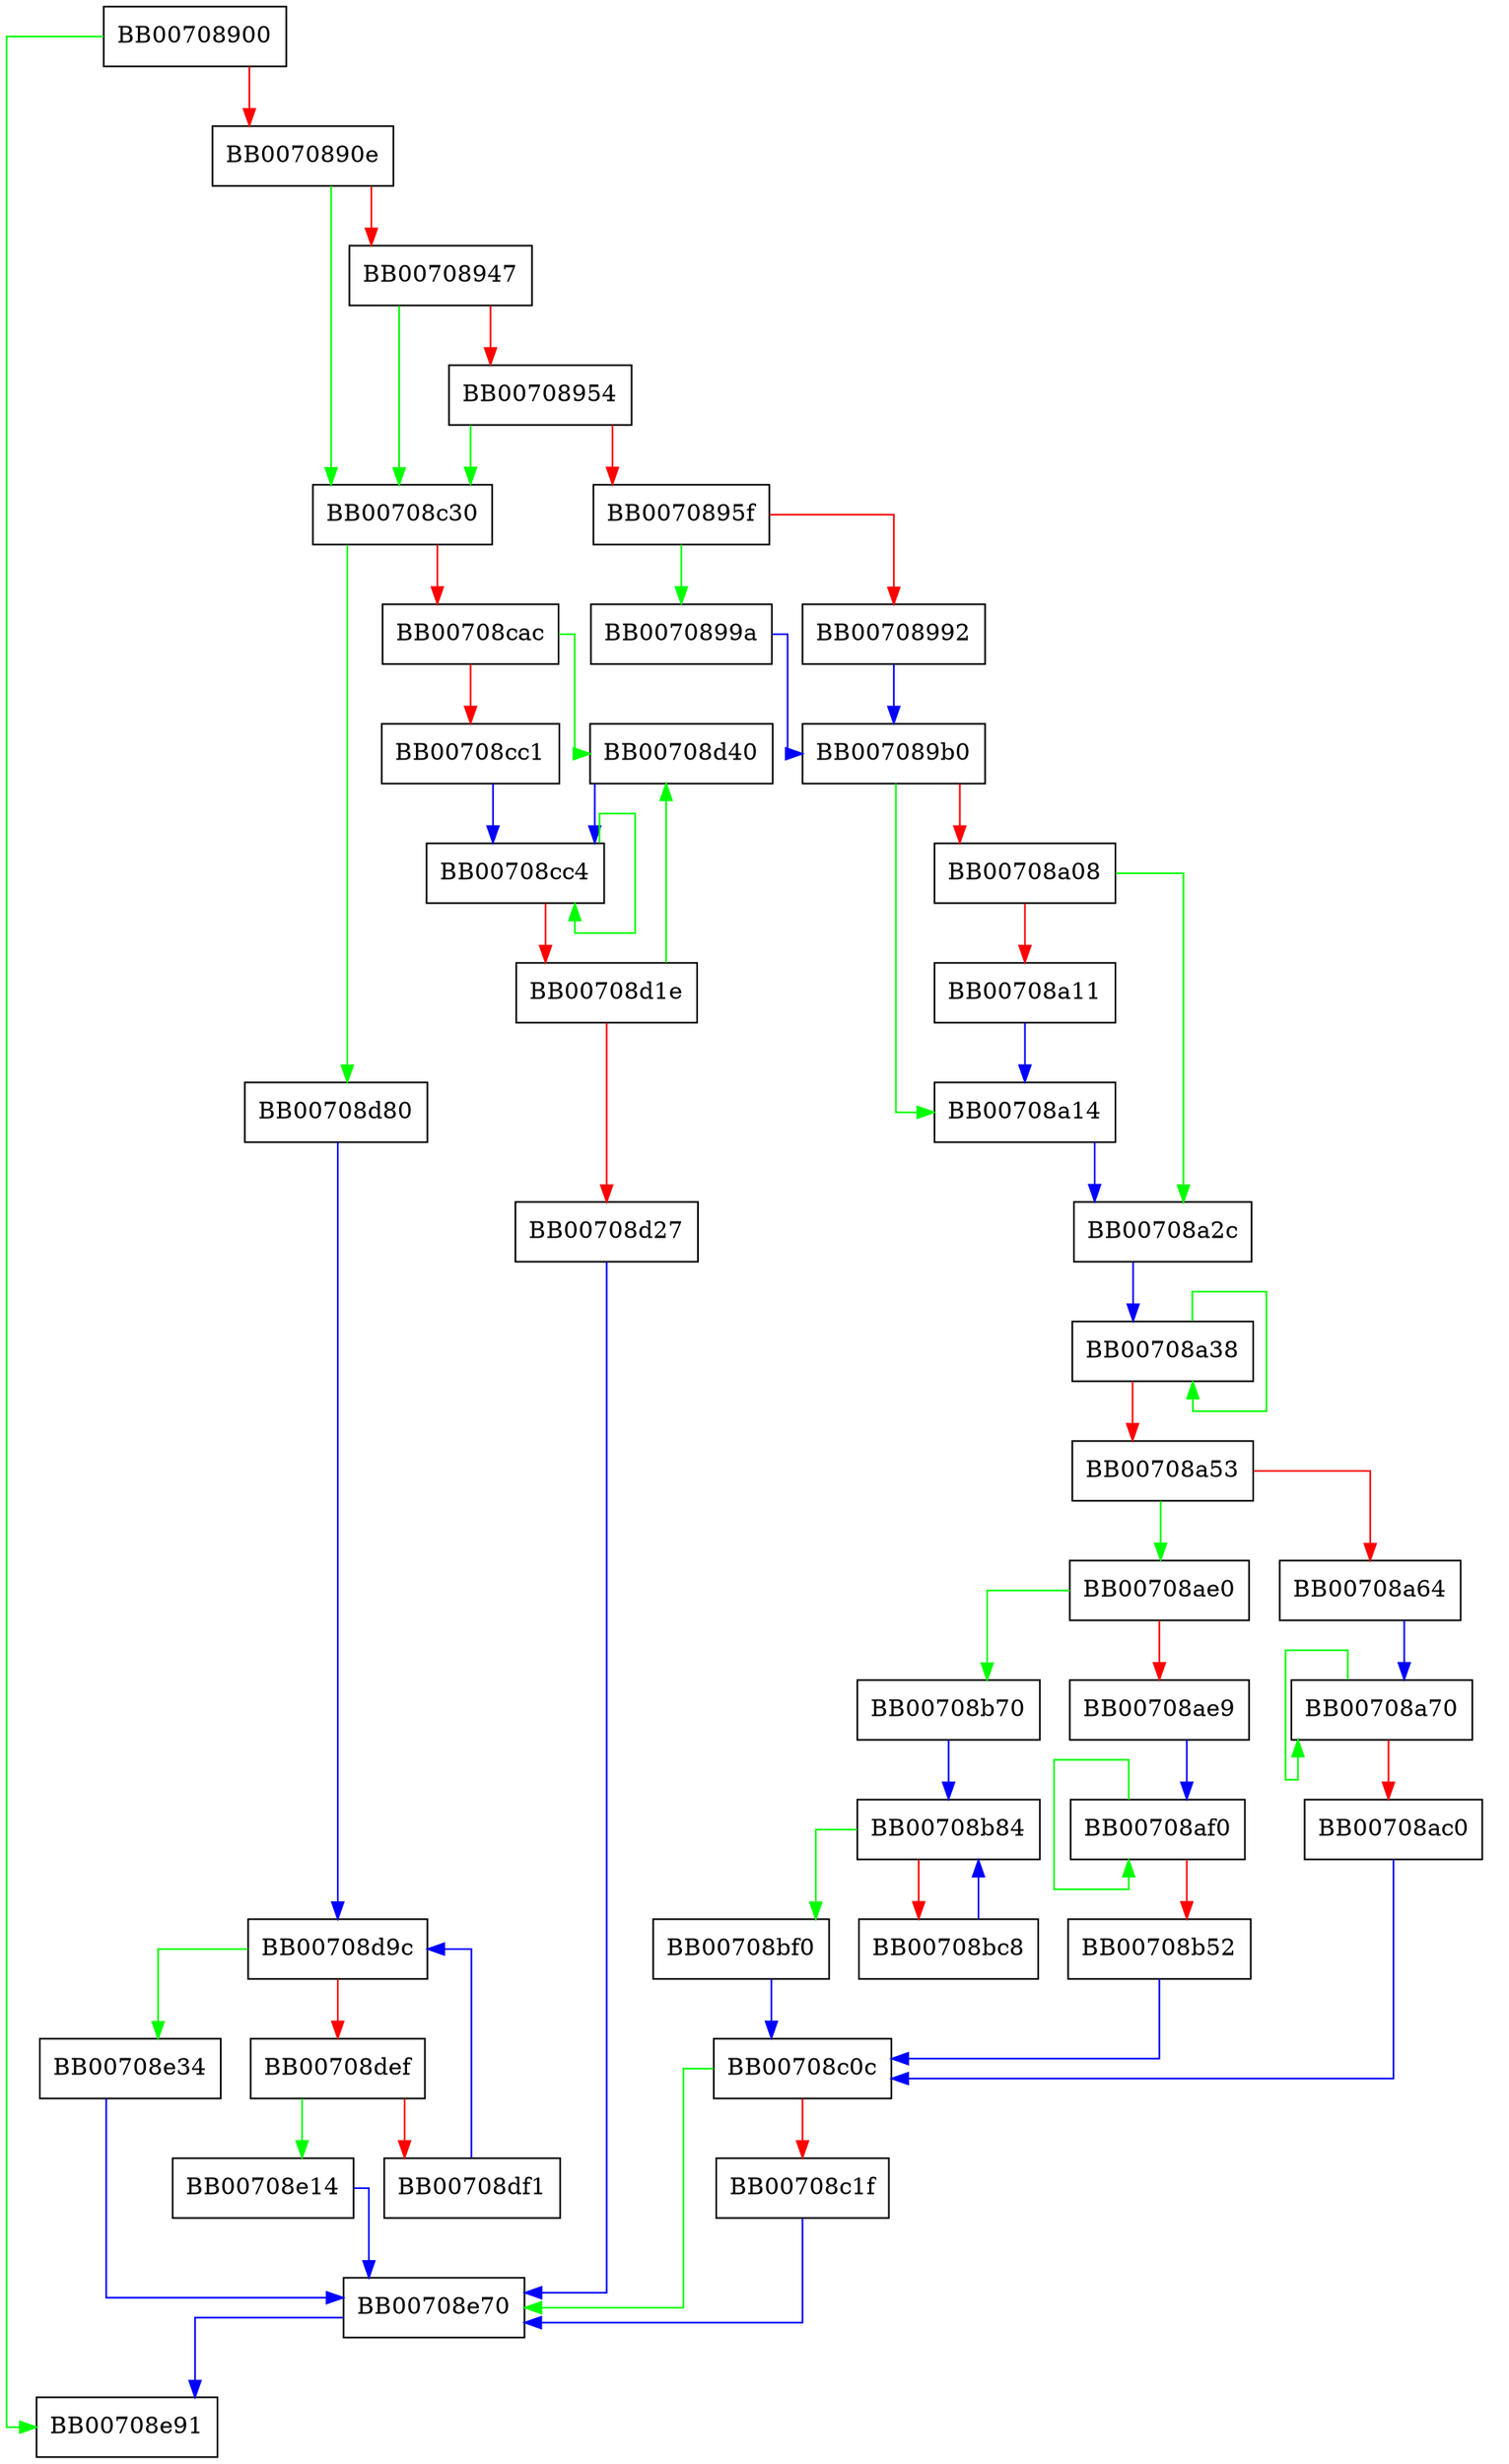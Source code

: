digraph AES_cbc_encrypt {
  node [shape="box"];
  graph [splines=ortho];
  BB00708900 -> BB00708e91 [color="green"];
  BB00708900 -> BB0070890e [color="red"];
  BB0070890e -> BB00708c30 [color="green"];
  BB0070890e -> BB00708947 [color="red"];
  BB00708947 -> BB00708c30 [color="green"];
  BB00708947 -> BB00708954 [color="red"];
  BB00708954 -> BB00708c30 [color="green"];
  BB00708954 -> BB0070895f [color="red"];
  BB0070895f -> BB0070899a [color="green"];
  BB0070895f -> BB00708992 [color="red"];
  BB00708992 -> BB007089b0 [color="blue"];
  BB0070899a -> BB007089b0 [color="blue"];
  BB007089b0 -> BB00708a14 [color="green"];
  BB007089b0 -> BB00708a08 [color="red"];
  BB00708a08 -> BB00708a2c [color="green"];
  BB00708a08 -> BB00708a11 [color="red"];
  BB00708a11 -> BB00708a14 [color="blue"];
  BB00708a14 -> BB00708a2c [color="blue"];
  BB00708a2c -> BB00708a38 [color="blue"];
  BB00708a38 -> BB00708a38 [color="green"];
  BB00708a38 -> BB00708a53 [color="red"];
  BB00708a53 -> BB00708ae0 [color="green"];
  BB00708a53 -> BB00708a64 [color="red"];
  BB00708a64 -> BB00708a70 [color="blue"];
  BB00708a70 -> BB00708a70 [color="green"];
  BB00708a70 -> BB00708ac0 [color="red"];
  BB00708ac0 -> BB00708c0c [color="blue"];
  BB00708ae0 -> BB00708b70 [color="green"];
  BB00708ae0 -> BB00708ae9 [color="red"];
  BB00708ae9 -> BB00708af0 [color="blue"];
  BB00708af0 -> BB00708af0 [color="green"];
  BB00708af0 -> BB00708b52 [color="red"];
  BB00708b52 -> BB00708c0c [color="blue"];
  BB00708b70 -> BB00708b84 [color="blue"];
  BB00708b84 -> BB00708bf0 [color="green"];
  BB00708b84 -> BB00708bc8 [color="red"];
  BB00708bc8 -> BB00708b84 [color="blue"];
  BB00708bf0 -> BB00708c0c [color="blue"];
  BB00708c0c -> BB00708e70 [color="green"];
  BB00708c0c -> BB00708c1f [color="red"];
  BB00708c1f -> BB00708e70 [color="blue"];
  BB00708c30 -> BB00708d80 [color="green"];
  BB00708c30 -> BB00708cac [color="red"];
  BB00708cac -> BB00708d40 [color="green"];
  BB00708cac -> BB00708cc1 [color="red"];
  BB00708cc1 -> BB00708cc4 [color="blue"];
  BB00708cc4 -> BB00708cc4 [color="green"];
  BB00708cc4 -> BB00708d1e [color="red"];
  BB00708d1e -> BB00708d40 [color="green"];
  BB00708d1e -> BB00708d27 [color="red"];
  BB00708d27 -> BB00708e70 [color="blue"];
  BB00708d40 -> BB00708cc4 [color="blue"];
  BB00708d80 -> BB00708d9c [color="blue"];
  BB00708d9c -> BB00708e34 [color="green"];
  BB00708d9c -> BB00708def [color="red"];
  BB00708def -> BB00708e14 [color="green"];
  BB00708def -> BB00708df1 [color="red"];
  BB00708df1 -> BB00708d9c [color="blue"];
  BB00708e14 -> BB00708e70 [color="blue"];
  BB00708e34 -> BB00708e70 [color="blue"];
  BB00708e70 -> BB00708e91 [color="blue"];
}
